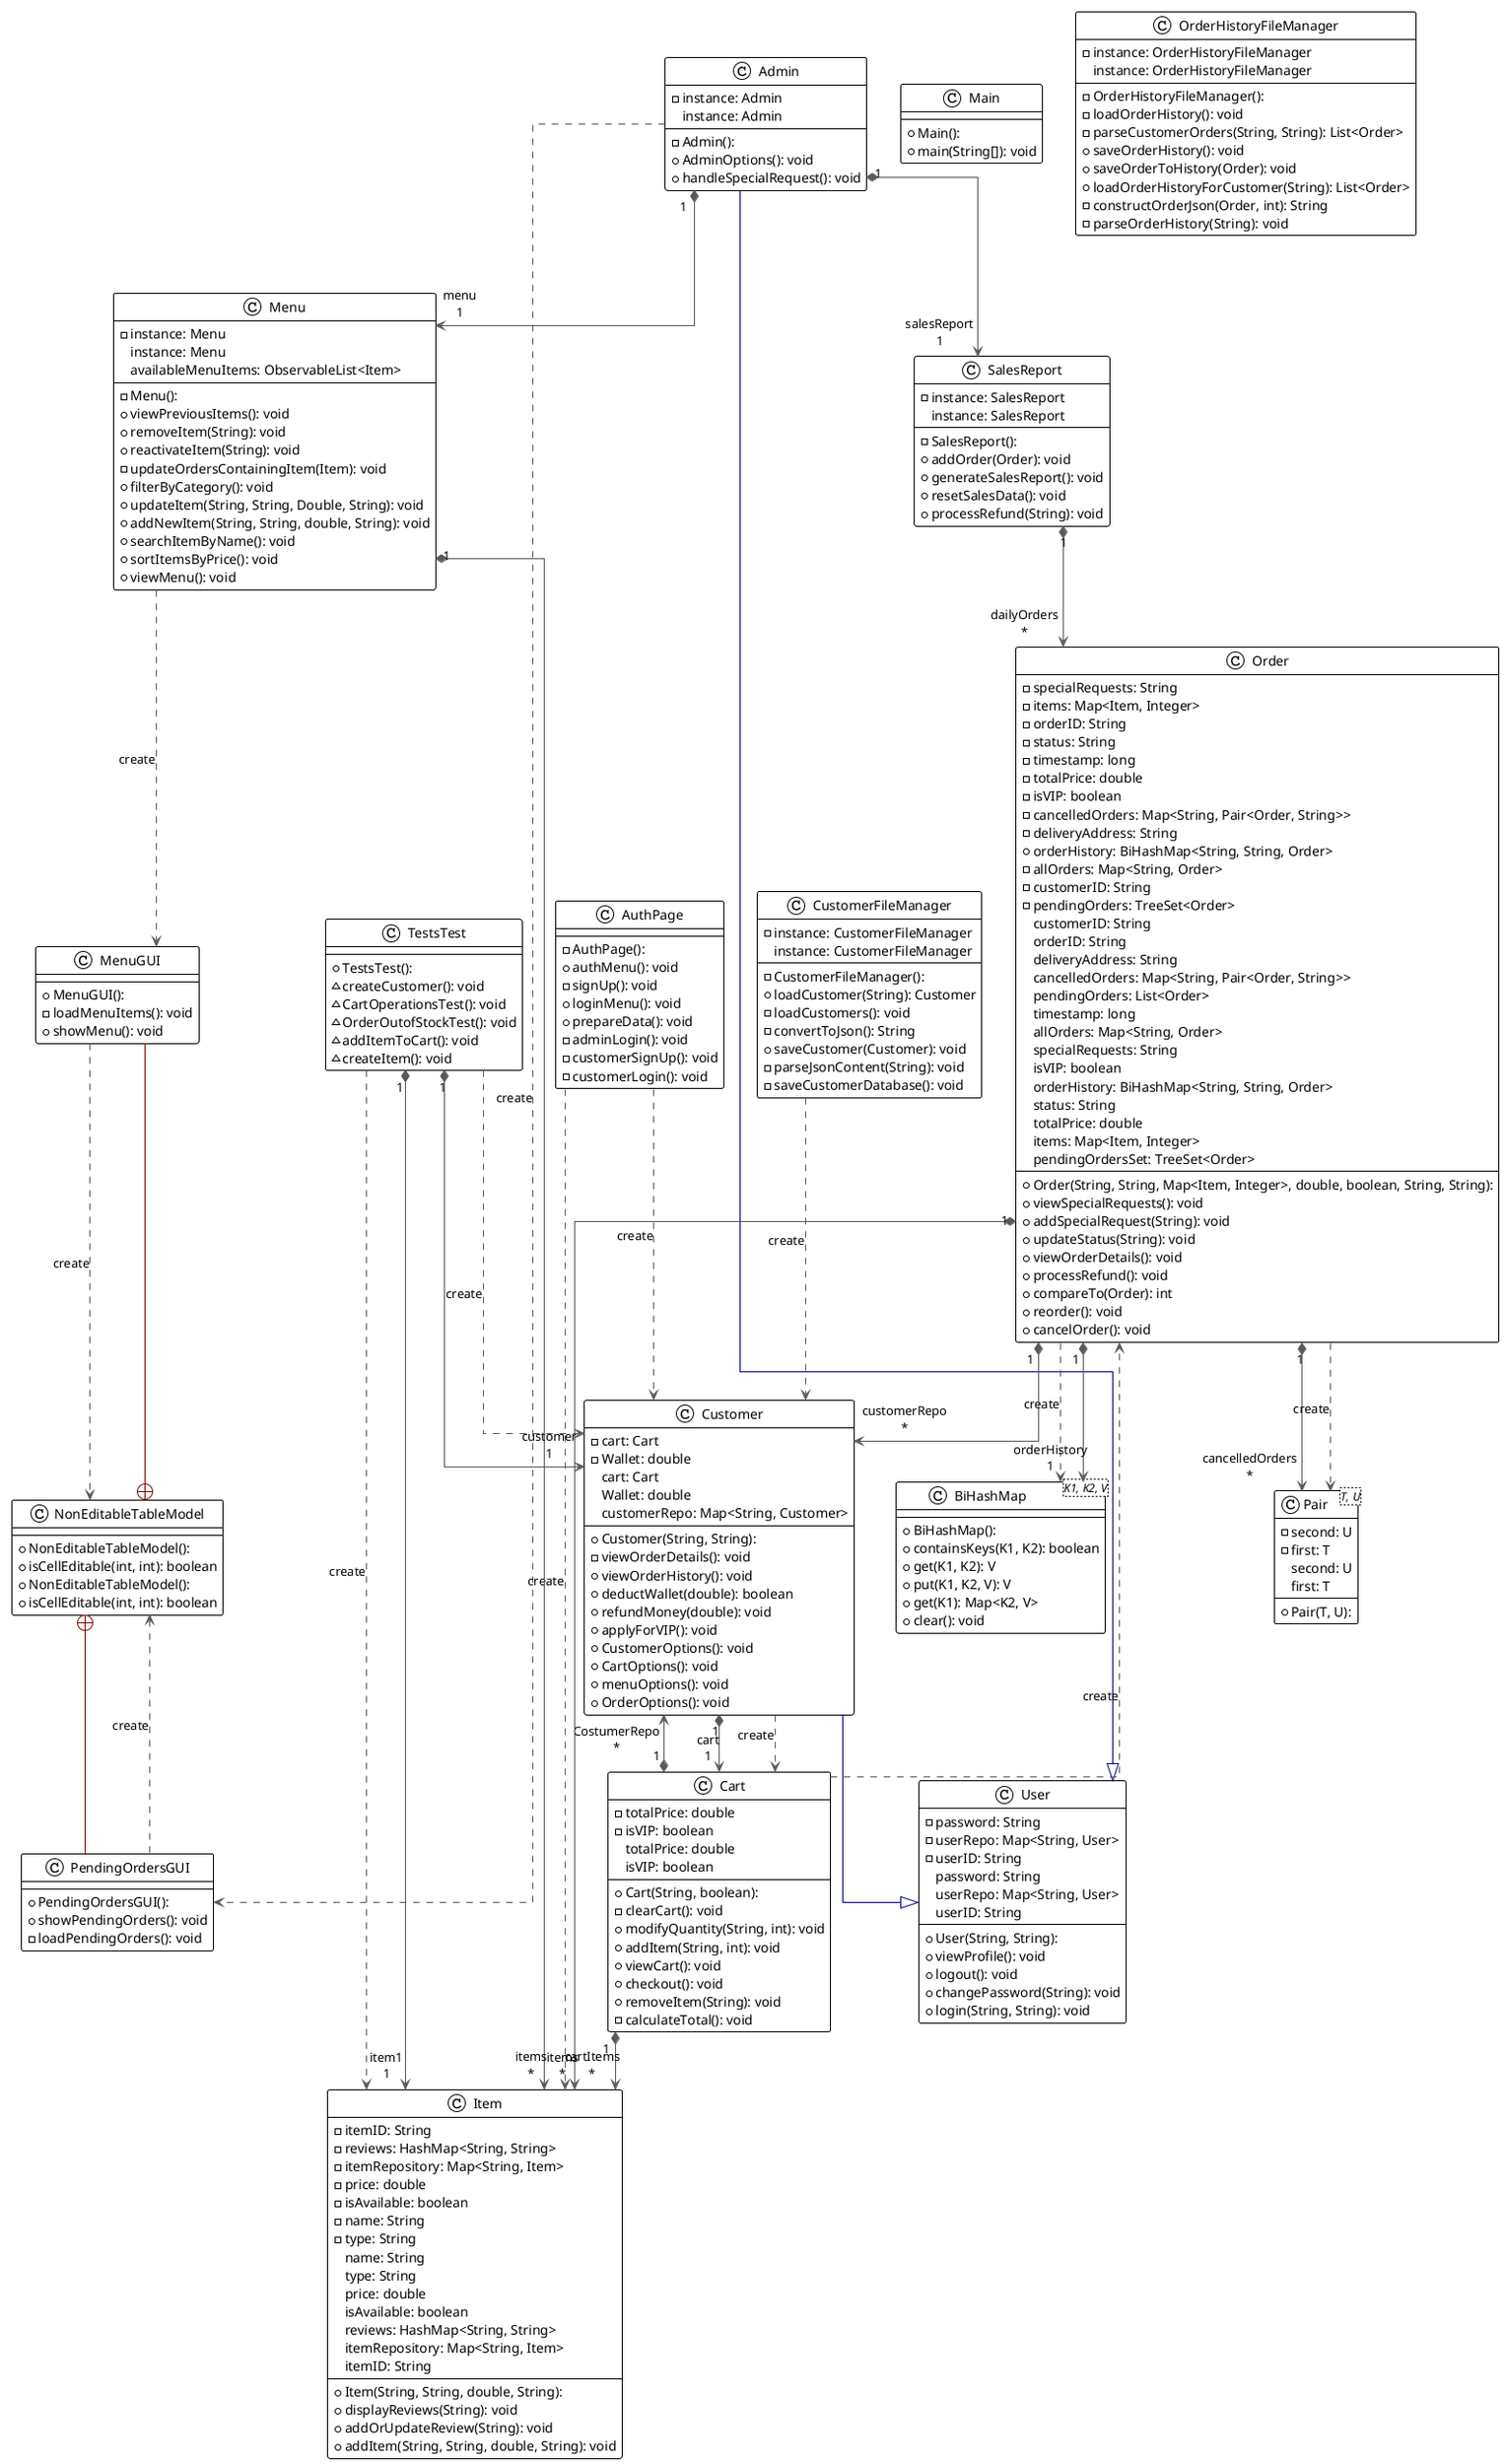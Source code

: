 @startuml

!theme plain
top to bottom direction
skinparam linetype ortho

class Admin {
  - Admin(): 
  - instance: Admin
  + AdminOptions(): void
  + handleSpecialRequest(): void
   instance: Admin
}
class AuthPage {
  - AuthPage(): 
  + authMenu(): void
  - signUp(): void
  + loginMenu(): void
  + prepareData(): void
  - adminLogin(): void
  - customerSignUp(): void
  - customerLogin(): void
}
class BiHashMap<K1, K2, V> {
  + BiHashMap(): 
  + containsKeys(K1, K2): boolean
  + get(K1, K2): V
  + put(K1, K2, V): V
  + get(K1): Map<K2, V>
  + clear(): void
}
class Cart {
  + Cart(String, boolean): 
  - totalPrice: double
  - isVIP: boolean
  - clearCart(): void
  + modifyQuantity(String, int): void
  + addItem(String, int): void
  + viewCart(): void
  + checkout(): void
  + removeItem(String): void
  - calculateTotal(): void
   totalPrice: double
   isVIP: boolean
}
class Customer {
  + Customer(String, String): 
  - cart: Cart
  - Wallet: double
  - viewOrderDetails(): void
  + viewOrderHistory(): void
  + deductWallet(double): boolean
  + refundMoney(double): void
  + applyForVIP(): void
  + CustomerOptions(): void
  + CartOptions(): void
  + menuOptions(): void
  + OrderOptions(): void
   cart: Cart
   Wallet: double
   customerRepo: Map<String, Customer>
}
class CustomerFileManager {
  - CustomerFileManager(): 
  - instance: CustomerFileManager
  + loadCustomer(String): Customer
  - loadCustomers(): void
  - convertToJson(): String
  + saveCustomer(Customer): void
  - parseJsonContent(String): void
  - saveCustomerDatabase(): void
   instance: CustomerFileManager
}
class Item {
  + Item(String, String, double, String): 
  - itemID: String
  - reviews: HashMap<String, String>
  - itemRepository: Map<String, Item>
  - price: double
  - isAvailable: boolean
  - name: String
  - type: String
  + displayReviews(String): void
  + addOrUpdateReview(String): void
  + addItem(String, String, double, String): void
   name: String
   type: String
   price: double
   isAvailable: boolean
   reviews: HashMap<String, String>
   itemRepository: Map<String, Item>
   itemID: String
}
class Main {
  + Main(): 
  + main(String[]): void
}
class Menu {
  - Menu(): 
  - instance: Menu
  + viewPreviousItems(): void
  + removeItem(String): void
  + reactivateItem(String): void
  - updateOrdersContainingItem(Item): void
  + filterByCategory(): void
  + updateItem(String, String, Double, String): void
  + addNewItem(String, String, double, String): void
  + searchItemByName(): void
  + sortItemsByPrice(): void
  + viewMenu(): void
   instance: Menu
   availableMenuItems: ObservableList<Item>
}
class MenuGUI {
  + MenuGUI(): 
  - loadMenuItems(): void
  + showMenu(): void
}
class NonEditableTableModel {
  + NonEditableTableModel(): 
  + isCellEditable(int, int): boolean
}
class NonEditableTableModel {
  + NonEditableTableModel(): 
  + isCellEditable(int, int): boolean
}
class Order {
  + Order(String, String, Map<Item, Integer>, double, boolean, String, String): 
  - specialRequests: String
  - items: Map<Item, Integer>
  - orderID: String
  - status: String
  - timestamp: long
  - totalPrice: double
  - isVIP: boolean
  - cancelledOrders: Map<String, Pair<Order, String>>
  - deliveryAddress: String
  + orderHistory: BiHashMap<String, String, Order>
  - allOrders: Map<String, Order>
  - customerID: String
  - pendingOrders: TreeSet<Order>
  + viewSpecialRequests(): void
  + addSpecialRequest(String): void
  + updateStatus(String): void
  + viewOrderDetails(): void
  + processRefund(): void
  + compareTo(Order): int
  + reorder(): void
  + cancelOrder(): void
   customerID: String
   orderID: String
   deliveryAddress: String
   cancelledOrders: Map<String, Pair<Order, String>>
   pendingOrders: List<Order>
   timestamp: long
   allOrders: Map<String, Order>
   specialRequests: String
   isVIP: boolean
   orderHistory: BiHashMap<String, String, Order>
   status: String
   totalPrice: double
   items: Map<Item, Integer>
   pendingOrdersSet: TreeSet<Order>
}
class OrderHistoryFileManager {
  - OrderHistoryFileManager(): 
  - instance: OrderHistoryFileManager
  - loadOrderHistory(): void
  - parseCustomerOrders(String, String): List<Order>
  + saveOrderHistory(): void
  + saveOrderToHistory(Order): void
  + loadOrderHistoryForCustomer(String): List<Order>
  - constructOrderJson(Order, int): String
  - parseOrderHistory(String): void
   instance: OrderHistoryFileManager
}
class Pair<T, U> {
  + Pair(T, U): 
  - second: U
  - first: T
   second: U
   first: T
}
class PendingOrdersGUI {
  + PendingOrdersGUI(): 
  + showPendingOrders(): void
  - loadPendingOrders(): void
}
class SalesReport {
  - SalesReport(): 
  - instance: SalesReport
  + addOrder(Order): void
  + generateSalesReport(): void
  + resetSalesData(): void
  + processRefund(String): void
   instance: SalesReport
}
class TestsTest {
  + TestsTest(): 
  ~ createCustomer(): void
  ~ CartOperationsTest(): void
  ~ OrderOutofStockTest(): void
  ~ addItemToCart(): void
  ~ createItem(): void
}
class User {
  + User(String, String): 
  - password: String
  - userRepo: Map<String, User>
  - userID: String
  + viewProfile(): void
  + logout(): void
  + changePassword(String): void
  + login(String, String): void
   password: String
   userRepo: Map<String, User>
   userID: String
}

Admin                   "1" *-[#595959,plain]-> "menu\n1" Menu                    
Admin                    -[#595959,dashed]->  PendingOrdersGUI        : "«create»"
Admin                   "1" *-[#595959,plain]-> "salesReport\n1" SalesReport             
Admin                    -[#000082,plain]-^  User                    
AuthPage                 -[#595959,dashed]->  Customer                : "«create»"
AuthPage                 -[#595959,dashed]->  Item                    : "«create»"
Cart                    "1" *-[#595959,plain]-> "CostumerRepo\n*" Customer                
Cart                    "1" *-[#595959,plain]-> "cartItems\n*" Item                    
Cart                     -[#595959,dashed]->  Order                   : "«create»"
Customer                "1" *-[#595959,plain]-> "cart\n1" Cart                    
Customer                 -[#595959,dashed]->  Cart                    : "«create»"
Customer                 -[#000082,plain]-^  User                    
CustomerFileManager      -[#595959,dashed]->  Customer                : "«create»"
Menu                    "1" *-[#595959,plain]-> "items\n*" Item                    
Menu                     -[#595959,dashed]->  MenuGUI                 : "«create»"
MenuGUI                  -[#595959,dashed]->  NonEditableTableModel   : "«create»"
NonEditableTableModel    +-[#820000,plain]-  MenuGUI                 
NonEditableTableModel    +-[#820000,plain]-  PendingOrdersGUI        
Order                    -[#595959,dashed]->  BiHashMap               : "«create»"
Order                   "1" *-[#595959,plain]-> "orderHistory\n1" BiHashMap               
Order                   "1" *-[#595959,plain]-> "customerRepo\n*" Customer                
Order                   "1" *-[#595959,plain]-> "items\n*" Item                    
Order                   "1" *-[#595959,plain]-> "cancelledOrders\n*" Pair                    
Order                    -[#595959,dashed]->  Pair                    : "«create»"
PendingOrdersGUI         -[#595959,dashed]->  NonEditableTableModel   : "«create»"
SalesReport             "1" *-[#595959,plain]-> "dailyOrders\n*" Order                   
TestsTest                -[#595959,dashed]->  Customer                : "«create»"
TestsTest               "1" *-[#595959,plain]-> "customer\n1" Customer                
TestsTest                -[#595959,dashed]->  Item                    : "«create»"
TestsTest               "1" *-[#595959,plain]-> "item1\n1" Item                    
@enduml
